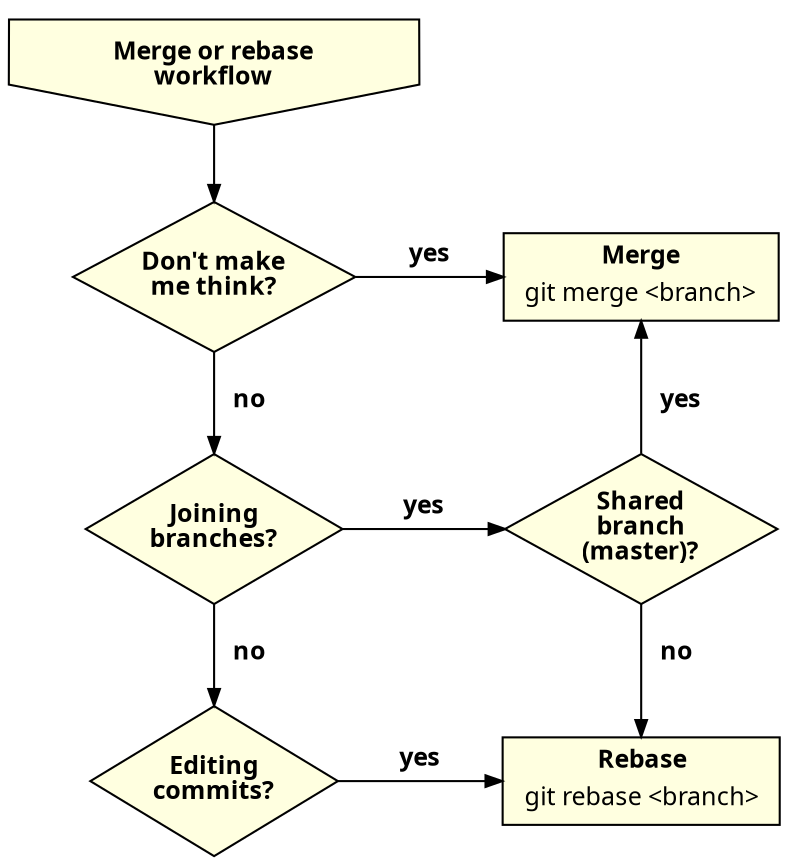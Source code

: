 digraph mergeorrebaseworkflow {
    // splines = ortho;

    edge [
        arrowsize = 0.8,
        fontname = "Verdana",
        fontsize = 12
    ]

    node [
        shape = rect,
        style = filled,
        fillcolor = lightyellow,
        fontname = "Verdana",
        fontsize = 12
    ]

    // workflow
    merge_or_rebase_workflow [
        shape = invhouse,
        label = <<b>Merge or rebase<br/>workflow</b>>,
        group = main
    ]

    // decisions
    joining_branches_decision [
        shape = diamond,
        label = <<b>Joining<br/>branches?</b>>,
        height = 1,
        group = main
    ]
    editing_commits_decision [
        shape = diamond,
        label = <<b>Editing<br/>commits?</b>>,
        height = 1,
        group = main
    ]
    dont_make_me_think_decision [
        shape = diamond,
        label = <<b>Don't make<br/>me think?</b>>,
        height = 1,
        group = main
    ]
    shared_branch_decision [
        shape = diamond,
        label = <<b>Shared<br/>branch<br/>(master)?</b>>,
        height = 1,
        group = right
    ]

    // commands
    git_rebase [
        label = <
            <table border="0" cellborder="0" cellspacing="0">
            <tr><td><b>Rebase</b></td></tr>
            <tr><td>git rebase &lt;branch&gt;</td></tr>
            </table>
        >,
        group = right
    ]
    git_merge [
        label = <
            <table border="0" cellborder="0" cellspacing="0">
            <tr><td><b>Merge</b></td></tr>
            <tr><td>git merge &lt;branch&gt;</td></tr>
            </table>
        >,
        group = right
    ]

    // relations
    merge_or_rebase_workflow -> dont_make_me_think_decision
    dont_make_me_think_decision -> git_merge [label = <<b>yes</b>>, minlen = 2]
    dont_make_me_think_decision -> joining_branches_decision [label = <<b>   no</b>>]
    joining_branches_decision -> editing_commits_decision [label = <<b>   no</b>>]
    joining_branches_decision -> shared_branch_decision [label = <<b>yes</b>>]
    editing_commits_decision -> git_rebase [label = <<b>yes</b>>]
    shared_branch_decision -> git_merge [label = <<b>   yes</b>>]
    shared_branch_decision -> git_rebase [label = <<b>   no</b>>]

    { rank = same; dont_make_me_think_decision; git_merge}
    { rank = same; joining_branches_decision; shared_branch_decision}
    { rank = same; editing_commits_decision; git_rebase}
}
